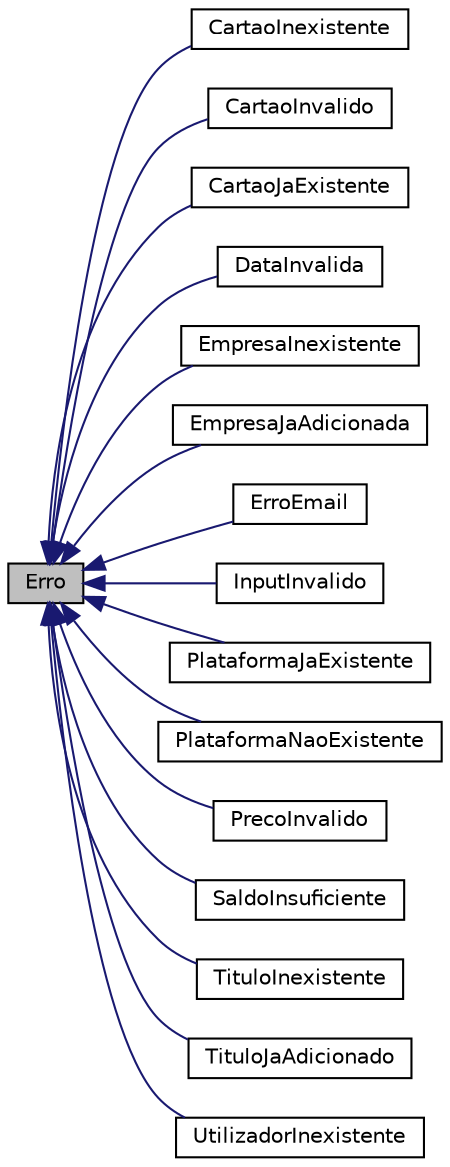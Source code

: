 digraph "Erro"
{
  edge [fontname="Helvetica",fontsize="10",labelfontname="Helvetica",labelfontsize="10"];
  node [fontname="Helvetica",fontsize="10",shape=record];
  rankdir="LR";
  Node0 [label="Erro",height=0.2,width=0.4,color="black", fillcolor="grey75", style="filled", fontcolor="black"];
  Node0 -> Node1 [dir="back",color="midnightblue",fontsize="10",style="solid",fontname="Helvetica"];
  Node1 [label="CartaoInexistente",height=0.2,width=0.4,color="black", fillcolor="white", style="filled",URL="$class_cartao_inexistente.html"];
  Node0 -> Node2 [dir="back",color="midnightblue",fontsize="10",style="solid",fontname="Helvetica"];
  Node2 [label="CartaoInvalido",height=0.2,width=0.4,color="black", fillcolor="white", style="filled",URL="$class_cartao_invalido.html"];
  Node0 -> Node3 [dir="back",color="midnightblue",fontsize="10",style="solid",fontname="Helvetica"];
  Node3 [label="CartaoJaExistente",height=0.2,width=0.4,color="black", fillcolor="white", style="filled",URL="$class_cartao_ja_existente.html"];
  Node0 -> Node4 [dir="back",color="midnightblue",fontsize="10",style="solid",fontname="Helvetica"];
  Node4 [label="DataInvalida",height=0.2,width=0.4,color="black", fillcolor="white", style="filled",URL="$class_data_invalida.html"];
  Node0 -> Node5 [dir="back",color="midnightblue",fontsize="10",style="solid",fontname="Helvetica"];
  Node5 [label="EmpresaInexistente",height=0.2,width=0.4,color="black", fillcolor="white", style="filled",URL="$class_empresa_inexistente.html"];
  Node0 -> Node6 [dir="back",color="midnightblue",fontsize="10",style="solid",fontname="Helvetica"];
  Node6 [label="EmpresaJaAdicionada",height=0.2,width=0.4,color="black", fillcolor="white", style="filled",URL="$class_empresa_ja_adicionada.html"];
  Node0 -> Node7 [dir="back",color="midnightblue",fontsize="10",style="solid",fontname="Helvetica"];
  Node7 [label="ErroEmail",height=0.2,width=0.4,color="black", fillcolor="white", style="filled",URL="$class_erro_email.html"];
  Node0 -> Node8 [dir="back",color="midnightblue",fontsize="10",style="solid",fontname="Helvetica"];
  Node8 [label="InputInvalido",height=0.2,width=0.4,color="black", fillcolor="white", style="filled",URL="$class_input_invalido.html"];
  Node0 -> Node9 [dir="back",color="midnightblue",fontsize="10",style="solid",fontname="Helvetica"];
  Node9 [label="PlataformaJaExistente",height=0.2,width=0.4,color="black", fillcolor="white", style="filled",URL="$class_plataforma_ja_existente.html"];
  Node0 -> Node10 [dir="back",color="midnightblue",fontsize="10",style="solid",fontname="Helvetica"];
  Node10 [label="PlataformaNaoExistente",height=0.2,width=0.4,color="black", fillcolor="white", style="filled",URL="$class_plataforma_nao_existente.html"];
  Node0 -> Node11 [dir="back",color="midnightblue",fontsize="10",style="solid",fontname="Helvetica"];
  Node11 [label="PrecoInvalido",height=0.2,width=0.4,color="black", fillcolor="white", style="filled",URL="$class_preco_invalido.html"];
  Node0 -> Node12 [dir="back",color="midnightblue",fontsize="10",style="solid",fontname="Helvetica"];
  Node12 [label="SaldoInsuficiente",height=0.2,width=0.4,color="black", fillcolor="white", style="filled",URL="$class_saldo_insuficiente.html"];
  Node0 -> Node13 [dir="back",color="midnightblue",fontsize="10",style="solid",fontname="Helvetica"];
  Node13 [label="TituloInexistente",height=0.2,width=0.4,color="black", fillcolor="white", style="filled",URL="$class_titulo_inexistente.html"];
  Node0 -> Node14 [dir="back",color="midnightblue",fontsize="10",style="solid",fontname="Helvetica"];
  Node14 [label="TituloJaAdicionado",height=0.2,width=0.4,color="black", fillcolor="white", style="filled",URL="$class_titulo_ja_adicionado.html"];
  Node0 -> Node15 [dir="back",color="midnightblue",fontsize="10",style="solid",fontname="Helvetica"];
  Node15 [label="UtilizadorInexistente",height=0.2,width=0.4,color="black", fillcolor="white", style="filled",URL="$class_utilizador_inexistente.html"];
}
